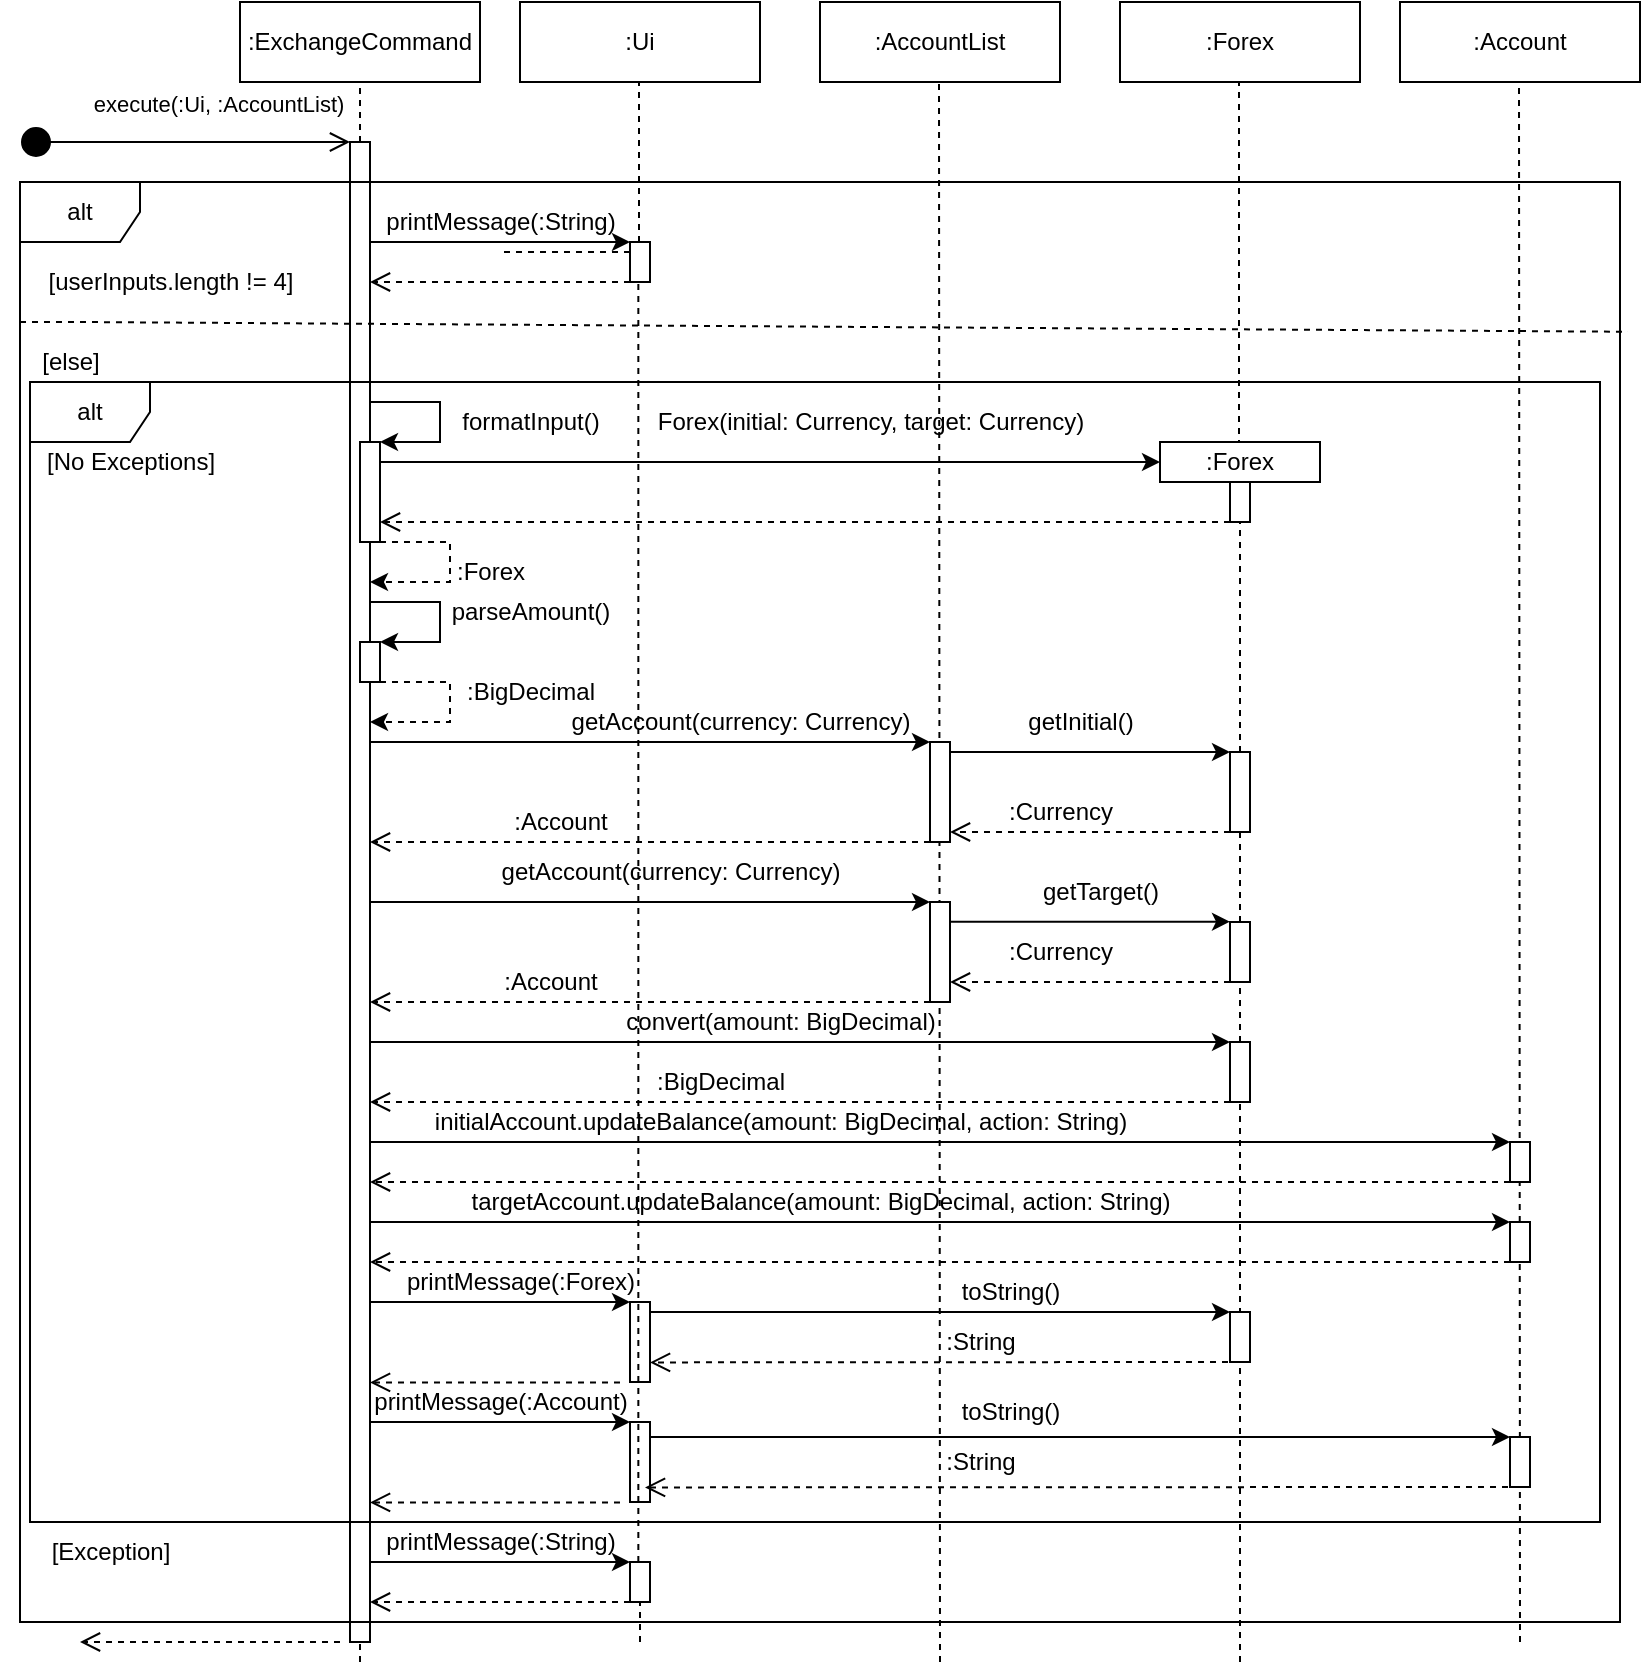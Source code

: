 <mxfile version="21.0.10" type="device"><diagram name="Page-1" id="FXaIAmxQq9gnmO6GGcrJ"><mxGraphModel dx="1714" dy="952" grid="1" gridSize="10" guides="1" tooltips="1" connect="1" arrows="1" fold="1" page="1" pageScale="1" pageWidth="850" pageHeight="1100" math="0" shadow="0"><root><mxCell id="0"/><mxCell id="1" parent="0"/><mxCell id="WY5B-NtZORyX01nTF3CY-1" value=":ExchangeCommand" style="rounded=0;whiteSpace=wrap;html=1;" vertex="1" parent="1"><mxGeometry x="140" y="60" width="120" height="40" as="geometry"/></mxCell><mxCell id="WY5B-NtZORyX01nTF3CY-2" value=":Ui" style="rounded=0;whiteSpace=wrap;html=1;" vertex="1" parent="1"><mxGeometry x="280" y="60" width="120" height="40" as="geometry"/></mxCell><mxCell id="WY5B-NtZORyX01nTF3CY-3" value=":Account" style="rounded=0;whiteSpace=wrap;html=1;" vertex="1" parent="1"><mxGeometry x="720" y="60" width="120" height="40" as="geometry"/></mxCell><mxCell id="WY5B-NtZORyX01nTF3CY-4" value=":AccountList" style="rounded=0;whiteSpace=wrap;html=1;" vertex="1" parent="1"><mxGeometry x="430" y="60" width="120" height="40" as="geometry"/></mxCell><mxCell id="WY5B-NtZORyX01nTF3CY-5" value=":Forex" style="rounded=0;whiteSpace=wrap;html=1;" vertex="1" parent="1"><mxGeometry x="580" y="60" width="120" height="40" as="geometry"/></mxCell><mxCell id="WY5B-NtZORyX01nTF3CY-8" value="" style="endArrow=none;dashed=1;html=1;rounded=0;entryX=0.5;entryY=1;entryDx=0;entryDy=0;" edge="1" parent="1" source="WY5B-NtZORyX01nTF3CY-14" target="WY5B-NtZORyX01nTF3CY-1"><mxGeometry width="50" height="50" relative="1" as="geometry"><mxPoint x="200" y="850" as="sourcePoint"/><mxPoint x="440" y="220" as="targetPoint"/></mxGeometry></mxCell><mxCell id="WY5B-NtZORyX01nTF3CY-9" value="" style="endArrow=none;dashed=1;html=1;rounded=0;entryX=0.5;entryY=1;entryDx=0;entryDy=0;" edge="1" parent="1" source="WY5B-NtZORyX01nTF3CY-21"><mxGeometry width="50" height="50" relative="1" as="geometry"><mxPoint x="340" y="180" as="sourcePoint"/><mxPoint x="339.5" y="100" as="targetPoint"/></mxGeometry></mxCell><mxCell id="WY5B-NtZORyX01nTF3CY-10" value="" style="endArrow=none;dashed=1;html=1;rounded=0;entryX=0.5;entryY=1;entryDx=0;entryDy=0;" edge="1" parent="1"><mxGeometry width="50" height="50" relative="1" as="geometry"><mxPoint x="490" y="890" as="sourcePoint"/><mxPoint x="489.5" y="100" as="targetPoint"/></mxGeometry></mxCell><mxCell id="WY5B-NtZORyX01nTF3CY-11" value="" style="endArrow=none;dashed=1;html=1;rounded=0;entryX=0.5;entryY=1;entryDx=0;entryDy=0;" edge="1" parent="1" source="WY5B-NtZORyX01nTF3CY-37"><mxGeometry width="50" height="50" relative="1" as="geometry"><mxPoint x="639.5" y="850" as="sourcePoint"/><mxPoint x="639.5" y="100" as="targetPoint"/></mxGeometry></mxCell><mxCell id="WY5B-NtZORyX01nTF3CY-12" value="" style="endArrow=none;dashed=1;html=1;rounded=0;entryX=0.5;entryY=1;entryDx=0;entryDy=0;" edge="1" parent="1"><mxGeometry width="50" height="50" relative="1" as="geometry"><mxPoint x="780" y="880" as="sourcePoint"/><mxPoint x="779.5" y="100" as="targetPoint"/></mxGeometry></mxCell><mxCell id="WY5B-NtZORyX01nTF3CY-13" value="execute(:Ui, :AccountList)" style="html=1;verticalAlign=bottom;startArrow=circle;startFill=1;endArrow=open;startSize=6;endSize=8;edgeStyle=elbowEdgeStyle;elbow=vertical;curved=0;rounded=0;" edge="1" parent="1" target="WY5B-NtZORyX01nTF3CY-14"><mxGeometry x="0.199" y="10" width="80" relative="1" as="geometry"><mxPoint x="30" y="130" as="sourcePoint"/><mxPoint x="180" y="130" as="targetPoint"/><mxPoint as="offset"/></mxGeometry></mxCell><mxCell id="WY5B-NtZORyX01nTF3CY-15" value="" style="endArrow=none;dashed=1;html=1;rounded=0;entryX=0.5;entryY=1;entryDx=0;entryDy=0;" edge="1" parent="1" target="WY5B-NtZORyX01nTF3CY-14"><mxGeometry width="50" height="50" relative="1" as="geometry"><mxPoint x="200" y="890" as="sourcePoint"/><mxPoint x="200" y="100" as="targetPoint"/></mxGeometry></mxCell><mxCell id="WY5B-NtZORyX01nTF3CY-14" value="" style="html=1;points=[];perimeter=orthogonalPerimeter;outlineConnect=0;targetShapes=umlLifeline;portConstraint=eastwest;newEdgeStyle={&quot;edgeStyle&quot;:&quot;elbowEdgeStyle&quot;,&quot;elbow&quot;:&quot;vertical&quot;,&quot;curved&quot;:0,&quot;rounded&quot;:0};" vertex="1" parent="1"><mxGeometry x="195" y="130" width="10" height="750" as="geometry"/></mxCell><mxCell id="WY5B-NtZORyX01nTF3CY-16" value="alt" style="shape=umlFrame;whiteSpace=wrap;html=1;pointerEvents=0;" vertex="1" parent="1"><mxGeometry x="30" y="150" width="800" height="720" as="geometry"/></mxCell><mxCell id="WY5B-NtZORyX01nTF3CY-17" value="[userInputs.length != 4]" style="text;html=1;align=center;verticalAlign=middle;resizable=0;points=[];autosize=1;strokeColor=none;fillColor=none;" vertex="1" parent="1"><mxGeometry x="30" y="185" width="150" height="30" as="geometry"/></mxCell><mxCell id="WY5B-NtZORyX01nTF3CY-21" value="" style="html=1;points=[];perimeter=orthogonalPerimeter;outlineConnect=0;targetShapes=umlLifeline;portConstraint=eastwest;newEdgeStyle={&quot;edgeStyle&quot;:&quot;elbowEdgeStyle&quot;,&quot;elbow&quot;:&quot;vertical&quot;,&quot;curved&quot;:0,&quot;rounded&quot;:0};" vertex="1" parent="1"><mxGeometry x="335" y="180" width="10" height="20" as="geometry"/></mxCell><mxCell id="WY5B-NtZORyX01nTF3CY-22" value="" style="endArrow=classic;html=1;rounded=0;" edge="1" parent="1" source="WY5B-NtZORyX01nTF3CY-14" target="WY5B-NtZORyX01nTF3CY-21"><mxGeometry width="50" height="50" relative="1" as="geometry"><mxPoint x="390" y="310" as="sourcePoint"/><mxPoint x="440" y="260" as="targetPoint"/><Array as="points"><mxPoint x="230" y="180"/><mxPoint x="270" y="180"/></Array></mxGeometry></mxCell><mxCell id="WY5B-NtZORyX01nTF3CY-27" value="" style="html=1;verticalAlign=bottom;endArrow=open;dashed=1;endSize=8;edgeStyle=elbowEdgeStyle;elbow=vertical;curved=0;rounded=0;" edge="1" parent="1" source="WY5B-NtZORyX01nTF3CY-21" target="WY5B-NtZORyX01nTF3CY-14"><mxGeometry x="-0.004" relative="1" as="geometry"><mxPoint x="210" y="210" as="targetPoint"/><mxPoint x="500" y="440" as="sourcePoint"/><Array as="points"><mxPoint x="290" y="200"/><mxPoint x="250" y="210"/></Array><mxPoint as="offset"/></mxGeometry></mxCell><mxCell id="WY5B-NtZORyX01nTF3CY-28" value="" style="endArrow=none;dashed=1;html=1;rounded=0;entryX=1.005;entryY=0.104;entryDx=0;entryDy=0;entryPerimeter=0;" edge="1" parent="1" target="WY5B-NtZORyX01nTF3CY-16"><mxGeometry width="50" height="50" relative="1" as="geometry"><mxPoint x="30" y="220" as="sourcePoint"/><mxPoint x="550" y="290" as="targetPoint"/><Array as="points"><mxPoint x="60" y="220"/></Array></mxGeometry></mxCell><mxCell id="WY5B-NtZORyX01nTF3CY-29" value="[else]" style="text;html=1;align=center;verticalAlign=middle;resizable=0;points=[];autosize=1;strokeColor=none;fillColor=none;" vertex="1" parent="1"><mxGeometry x="30" y="225" width="50" height="30" as="geometry"/></mxCell><mxCell id="WY5B-NtZORyX01nTF3CY-31" value="alt" style="shape=umlFrame;whiteSpace=wrap;html=1;pointerEvents=0;" vertex="1" parent="1"><mxGeometry x="35" y="250" width="785" height="570" as="geometry"/></mxCell><mxCell id="WY5B-NtZORyX01nTF3CY-32" value="[No Exceptions]" style="text;html=1;align=center;verticalAlign=middle;resizable=0;points=[];autosize=1;strokeColor=none;fillColor=none;" vertex="1" parent="1"><mxGeometry x="30" y="275" width="110" height="30" as="geometry"/></mxCell><mxCell id="WY5B-NtZORyX01nTF3CY-33" value="" style="html=1;points=[];perimeter=orthogonalPerimeter;outlineConnect=0;targetShapes=umlLifeline;portConstraint=eastwest;newEdgeStyle={&quot;edgeStyle&quot;:&quot;elbowEdgeStyle&quot;,&quot;elbow&quot;:&quot;vertical&quot;,&quot;curved&quot;:0,&quot;rounded&quot;:0};" vertex="1" parent="1"><mxGeometry x="200" y="280" width="10" height="50" as="geometry"/></mxCell><mxCell id="WY5B-NtZORyX01nTF3CY-34" value="" style="endArrow=classic;html=1;rounded=0;" edge="1" parent="1" source="WY5B-NtZORyX01nTF3CY-14" target="WY5B-NtZORyX01nTF3CY-33"><mxGeometry width="50" height="50" relative="1" as="geometry"><mxPoint x="190" y="360" as="sourcePoint"/><mxPoint x="240" y="310" as="targetPoint"/><Array as="points"><mxPoint x="240" y="260"/><mxPoint x="240" y="280"/></Array></mxGeometry></mxCell><mxCell id="WY5B-NtZORyX01nTF3CY-35" value=":Forex" style="rounded=0;whiteSpace=wrap;html=1;" vertex="1" parent="1"><mxGeometry x="600" y="280" width="80" height="20" as="geometry"/></mxCell><mxCell id="WY5B-NtZORyX01nTF3CY-36" value="" style="endArrow=classic;html=1;rounded=0;entryX=0;entryY=0.5;entryDx=0;entryDy=0;" edge="1" parent="1" source="WY5B-NtZORyX01nTF3CY-33" target="WY5B-NtZORyX01nTF3CY-35"><mxGeometry width="50" height="50" relative="1" as="geometry"><mxPoint x="80" y="370" as="sourcePoint"/><mxPoint x="600" y="280" as="targetPoint"/><Array as="points"><mxPoint x="400" y="290"/></Array></mxGeometry></mxCell><mxCell id="WY5B-NtZORyX01nTF3CY-38" value="" style="endArrow=none;dashed=1;html=1;rounded=0;entryX=0.5;entryY=1;entryDx=0;entryDy=0;" edge="1" parent="1" source="WY5B-NtZORyX01nTF3CY-56" target="WY5B-NtZORyX01nTF3CY-37"><mxGeometry width="50" height="50" relative="1" as="geometry"><mxPoint x="639.5" y="850" as="sourcePoint"/><mxPoint x="639.5" y="100" as="targetPoint"/></mxGeometry></mxCell><mxCell id="WY5B-NtZORyX01nTF3CY-37" value="" style="html=1;points=[];perimeter=orthogonalPerimeter;outlineConnect=0;targetShapes=umlLifeline;portConstraint=eastwest;newEdgeStyle={&quot;edgeStyle&quot;:&quot;elbowEdgeStyle&quot;,&quot;elbow&quot;:&quot;vertical&quot;,&quot;curved&quot;:0,&quot;rounded&quot;:0};" vertex="1" parent="1"><mxGeometry x="635" y="300" width="10" height="20" as="geometry"/></mxCell><mxCell id="WY5B-NtZORyX01nTF3CY-39" value="" style="html=1;verticalAlign=bottom;endArrow=open;dashed=1;endSize=8;edgeStyle=elbowEdgeStyle;elbow=vertical;curved=0;rounded=0;" edge="1" parent="1" target="WY5B-NtZORyX01nTF3CY-33"><mxGeometry x="-0.004" relative="1" as="geometry"><mxPoint x="505" y="320" as="targetPoint"/><mxPoint x="635" y="320" as="sourcePoint"/><Array as="points"><mxPoint x="590" y="320"/><mxPoint x="550" y="330"/></Array><mxPoint as="offset"/></mxGeometry></mxCell><mxCell id="WY5B-NtZORyX01nTF3CY-40" value="formatInput()" style="text;html=1;align=center;verticalAlign=middle;resizable=0;points=[];autosize=1;strokeColor=none;fillColor=none;" vertex="1" parent="1"><mxGeometry x="240" y="255" width="90" height="30" as="geometry"/></mxCell><mxCell id="WY5B-NtZORyX01nTF3CY-41" value="Forex(initial: Currency, target: Currency)" style="text;html=1;align=center;verticalAlign=middle;resizable=0;points=[];autosize=1;strokeColor=none;fillColor=none;" vertex="1" parent="1"><mxGeometry x="335" y="255" width="240" height="30" as="geometry"/></mxCell><mxCell id="WY5B-NtZORyX01nTF3CY-44" value="" style="endArrow=classic;html=1;rounded=0;dashed=1;" edge="1" parent="1" target="WY5B-NtZORyX01nTF3CY-14"><mxGeometry width="50" height="50" relative="1" as="geometry"><mxPoint x="210" y="330" as="sourcePoint"/><mxPoint x="215" y="350" as="targetPoint"/><Array as="points"><mxPoint x="245" y="330"/><mxPoint x="245" y="350"/></Array></mxGeometry></mxCell><mxCell id="WY5B-NtZORyX01nTF3CY-46" value="" style="html=1;points=[];perimeter=orthogonalPerimeter;outlineConnect=0;targetShapes=umlLifeline;portConstraint=eastwest;newEdgeStyle={&quot;edgeStyle&quot;:&quot;elbowEdgeStyle&quot;,&quot;elbow&quot;:&quot;vertical&quot;,&quot;curved&quot;:0,&quot;rounded&quot;:0};" vertex="1" parent="1"><mxGeometry x="200" y="380" width="10" height="20" as="geometry"/></mxCell><mxCell id="WY5B-NtZORyX01nTF3CY-47" value="" style="endArrow=classic;html=1;rounded=0;" edge="1" parent="1"><mxGeometry width="50" height="50" relative="1" as="geometry"><mxPoint x="205" y="360" as="sourcePoint"/><mxPoint x="210" y="380" as="targetPoint"/><Array as="points"><mxPoint x="240" y="360"/><mxPoint x="240" y="380"/></Array></mxGeometry></mxCell><mxCell id="WY5B-NtZORyX01nTF3CY-49" value="" style="endArrow=classic;html=1;rounded=0;dashed=1;" edge="1" parent="1"><mxGeometry width="50" height="50" relative="1" as="geometry"><mxPoint x="210" y="400" as="sourcePoint"/><mxPoint x="205" y="420" as="targetPoint"/><Array as="points"><mxPoint x="245" y="400"/><mxPoint x="245" y="420"/></Array></mxGeometry></mxCell><mxCell id="WY5B-NtZORyX01nTF3CY-50" value="parseAmount()" style="text;html=1;align=center;verticalAlign=middle;resizable=0;points=[];autosize=1;strokeColor=none;fillColor=none;" vertex="1" parent="1"><mxGeometry x="235" y="350" width="100" height="30" as="geometry"/></mxCell><mxCell id="WY5B-NtZORyX01nTF3CY-51" value=":BigDecimal" style="text;html=1;align=center;verticalAlign=middle;resizable=0;points=[];autosize=1;strokeColor=none;fillColor=none;" vertex="1" parent="1"><mxGeometry x="240" y="390" width="90" height="30" as="geometry"/></mxCell><mxCell id="WY5B-NtZORyX01nTF3CY-52" value=":Forex" style="text;html=1;align=center;verticalAlign=middle;resizable=0;points=[];autosize=1;strokeColor=none;fillColor=none;" vertex="1" parent="1"><mxGeometry x="235" y="330" width="60" height="30" as="geometry"/></mxCell><mxCell id="WY5B-NtZORyX01nTF3CY-53" value="" style="html=1;points=[];perimeter=orthogonalPerimeter;outlineConnect=0;targetShapes=umlLifeline;portConstraint=eastwest;newEdgeStyle={&quot;edgeStyle&quot;:&quot;elbowEdgeStyle&quot;,&quot;elbow&quot;:&quot;vertical&quot;,&quot;curved&quot;:0,&quot;rounded&quot;:0};" vertex="1" parent="1"><mxGeometry x="485" y="430" width="10" height="50" as="geometry"/></mxCell><mxCell id="WY5B-NtZORyX01nTF3CY-54" value="" style="endArrow=classic;html=1;rounded=0;" edge="1" parent="1" target="WY5B-NtZORyX01nTF3CY-53"><mxGeometry width="50" height="50" relative="1" as="geometry"><mxPoint x="205" y="430" as="sourcePoint"/><mxPoint x="480" y="430" as="targetPoint"/><Array as="points"><mxPoint x="280" y="430"/></Array></mxGeometry></mxCell><mxCell id="WY5B-NtZORyX01nTF3CY-55" value="" style="html=1;verticalAlign=bottom;endArrow=open;dashed=1;endSize=8;edgeStyle=elbowEdgeStyle;elbow=vertical;curved=0;rounded=0;" edge="1" parent="1" target="WY5B-NtZORyX01nTF3CY-14"><mxGeometry x="-0.004" relative="1" as="geometry"><mxPoint x="60" y="480" as="targetPoint"/><mxPoint x="485" y="480" as="sourcePoint"/><Array as="points"><mxPoint x="440" y="480"/><mxPoint x="400" y="490"/></Array><mxPoint as="offset"/></mxGeometry></mxCell><mxCell id="WY5B-NtZORyX01nTF3CY-57" value="" style="endArrow=none;dashed=1;html=1;rounded=0;entryX=0.5;entryY=1;entryDx=0;entryDy=0;" edge="1" parent="1" source="WY5B-NtZORyX01nTF3CY-64" target="WY5B-NtZORyX01nTF3CY-56"><mxGeometry width="50" height="50" relative="1" as="geometry"><mxPoint x="639.5" y="850" as="sourcePoint"/><mxPoint x="640" y="320" as="targetPoint"/></mxGeometry></mxCell><mxCell id="WY5B-NtZORyX01nTF3CY-56" value="" style="html=1;points=[];perimeter=orthogonalPerimeter;outlineConnect=0;targetShapes=umlLifeline;portConstraint=eastwest;newEdgeStyle={&quot;edgeStyle&quot;:&quot;elbowEdgeStyle&quot;,&quot;elbow&quot;:&quot;vertical&quot;,&quot;curved&quot;:0,&quot;rounded&quot;:0};" vertex="1" parent="1"><mxGeometry x="635" y="435" width="10" height="40" as="geometry"/></mxCell><mxCell id="WY5B-NtZORyX01nTF3CY-58" value="" style="endArrow=classic;html=1;rounded=0;" edge="1" parent="1" target="WY5B-NtZORyX01nTF3CY-56"><mxGeometry width="50" height="50" relative="1" as="geometry"><mxPoint x="495" y="435" as="sourcePoint"/><mxPoint x="775" y="435" as="targetPoint"/><Array as="points"><mxPoint x="570" y="435"/></Array></mxGeometry></mxCell><mxCell id="WY5B-NtZORyX01nTF3CY-59" value="" style="html=1;verticalAlign=bottom;endArrow=open;dashed=1;endSize=8;edgeStyle=elbowEdgeStyle;elbow=vertical;curved=0;rounded=0;" edge="1" parent="1" source="WY5B-NtZORyX01nTF3CY-56"><mxGeometry x="-0.004" relative="1" as="geometry"><mxPoint x="495" y="475" as="targetPoint"/><mxPoint x="775" y="475" as="sourcePoint"/><Array as="points"><mxPoint x="630" y="475"/><mxPoint x="690" y="485"/></Array><mxPoint as="offset"/></mxGeometry></mxCell><mxCell id="WY5B-NtZORyX01nTF3CY-60" value="" style="endArrow=classic;html=1;rounded=0;" edge="1" parent="1"><mxGeometry width="50" height="50" relative="1" as="geometry"><mxPoint x="205" y="510.0" as="sourcePoint"/><mxPoint x="485" y="510.0" as="targetPoint"/><Array as="points"><mxPoint x="280" y="510.0"/></Array></mxGeometry></mxCell><mxCell id="WY5B-NtZORyX01nTF3CY-61" value="" style="html=1;points=[];perimeter=orthogonalPerimeter;outlineConnect=0;targetShapes=umlLifeline;portConstraint=eastwest;newEdgeStyle={&quot;edgeStyle&quot;:&quot;elbowEdgeStyle&quot;,&quot;elbow&quot;:&quot;vertical&quot;,&quot;curved&quot;:0,&quot;rounded&quot;:0};" vertex="1" parent="1"><mxGeometry x="485" y="510" width="10" height="50" as="geometry"/></mxCell><mxCell id="WY5B-NtZORyX01nTF3CY-62" value="" style="html=1;verticalAlign=bottom;endArrow=open;dashed=1;endSize=8;edgeStyle=elbowEdgeStyle;elbow=vertical;curved=0;rounded=0;" edge="1" parent="1"><mxGeometry x="-0.004" relative="1" as="geometry"><mxPoint x="205" y="560" as="targetPoint"/><mxPoint x="485" y="560" as="sourcePoint"/><Array as="points"><mxPoint x="440" y="560"/><mxPoint x="400" y="570"/></Array><mxPoint as="offset"/></mxGeometry></mxCell><mxCell id="WY5B-NtZORyX01nTF3CY-63" value="" style="endArrow=classic;html=1;rounded=0;" edge="1" parent="1"><mxGeometry width="50" height="50" relative="1" as="geometry"><mxPoint x="495" y="519.86" as="sourcePoint"/><mxPoint x="635" y="519.86" as="targetPoint"/><Array as="points"><mxPoint x="570" y="519.86"/></Array></mxGeometry></mxCell><mxCell id="WY5B-NtZORyX01nTF3CY-65" value="" style="endArrow=none;dashed=1;html=1;rounded=0;entryX=0.5;entryY=1;entryDx=0;entryDy=0;" edge="1" parent="1" source="WY5B-NtZORyX01nTF3CY-75" target="WY5B-NtZORyX01nTF3CY-64"><mxGeometry width="50" height="50" relative="1" as="geometry"><mxPoint x="639.5" y="850" as="sourcePoint"/><mxPoint x="640" y="475" as="targetPoint"/></mxGeometry></mxCell><mxCell id="WY5B-NtZORyX01nTF3CY-64" value="" style="html=1;points=[];perimeter=orthogonalPerimeter;outlineConnect=0;targetShapes=umlLifeline;portConstraint=eastwest;newEdgeStyle={&quot;edgeStyle&quot;:&quot;elbowEdgeStyle&quot;,&quot;elbow&quot;:&quot;vertical&quot;,&quot;curved&quot;:0,&quot;rounded&quot;:0};" vertex="1" parent="1"><mxGeometry x="635" y="520" width="10" height="30" as="geometry"/></mxCell><mxCell id="WY5B-NtZORyX01nTF3CY-66" value="" style="html=1;verticalAlign=bottom;endArrow=open;dashed=1;endSize=8;edgeStyle=elbowEdgeStyle;elbow=vertical;curved=0;rounded=0;" edge="1" parent="1"><mxGeometry x="-0.004" relative="1" as="geometry"><mxPoint x="495" y="550" as="targetPoint"/><mxPoint x="635" y="550" as="sourcePoint"/><Array as="points"><mxPoint x="630" y="550"/><mxPoint x="690" y="560"/></Array><mxPoint as="offset"/></mxGeometry></mxCell><mxCell id="WY5B-NtZORyX01nTF3CY-67" value="getAccount(currency: Currency)" style="text;html=1;align=center;verticalAlign=middle;resizable=0;points=[];autosize=1;strokeColor=none;fillColor=none;" vertex="1" parent="1"><mxGeometry x="295" y="405" width="190" height="30" as="geometry"/></mxCell><mxCell id="WY5B-NtZORyX01nTF3CY-68" value=":Account" style="text;html=1;align=center;verticalAlign=middle;resizable=0;points=[];autosize=1;strokeColor=none;fillColor=none;" vertex="1" parent="1"><mxGeometry x="265" y="455" width="70" height="30" as="geometry"/></mxCell><mxCell id="WY5B-NtZORyX01nTF3CY-69" value="getAccount(currency: Currency)" style="text;html=1;align=center;verticalAlign=middle;resizable=0;points=[];autosize=1;strokeColor=none;fillColor=none;" vertex="1" parent="1"><mxGeometry x="260" y="480" width="190" height="30" as="geometry"/></mxCell><mxCell id="WY5B-NtZORyX01nTF3CY-70" value=":Account" style="text;html=1;align=center;verticalAlign=middle;resizable=0;points=[];autosize=1;strokeColor=none;fillColor=none;" vertex="1" parent="1"><mxGeometry x="260" y="535" width="70" height="30" as="geometry"/></mxCell><mxCell id="WY5B-NtZORyX01nTF3CY-71" value="getInitial()" style="text;html=1;align=center;verticalAlign=middle;resizable=0;points=[];autosize=1;strokeColor=none;fillColor=none;" vertex="1" parent="1"><mxGeometry x="520" y="405" width="80" height="30" as="geometry"/></mxCell><mxCell id="WY5B-NtZORyX01nTF3CY-72" value="getTarget()" style="text;html=1;align=center;verticalAlign=middle;resizable=0;points=[];autosize=1;strokeColor=none;fillColor=none;" vertex="1" parent="1"><mxGeometry x="530" y="490" width="80" height="30" as="geometry"/></mxCell><mxCell id="WY5B-NtZORyX01nTF3CY-73" value=":Currency" style="text;html=1;align=center;verticalAlign=middle;resizable=0;points=[];autosize=1;strokeColor=none;fillColor=none;" vertex="1" parent="1"><mxGeometry x="510" y="450" width="80" height="30" as="geometry"/></mxCell><mxCell id="WY5B-NtZORyX01nTF3CY-74" value=":Currency" style="text;html=1;align=center;verticalAlign=middle;resizable=0;points=[];autosize=1;strokeColor=none;fillColor=none;" vertex="1" parent="1"><mxGeometry x="510" y="520" width="80" height="30" as="geometry"/></mxCell><mxCell id="WY5B-NtZORyX01nTF3CY-76" value="" style="endArrow=none;dashed=1;html=1;rounded=0;entryX=0.5;entryY=1;entryDx=0;entryDy=0;" edge="1" parent="1" target="WY5B-NtZORyX01nTF3CY-75"><mxGeometry width="50" height="50" relative="1" as="geometry"><mxPoint x="640" y="890" as="sourcePoint"/><mxPoint x="640" y="550" as="targetPoint"/></mxGeometry></mxCell><mxCell id="WY5B-NtZORyX01nTF3CY-75" value="" style="html=1;points=[];perimeter=orthogonalPerimeter;outlineConnect=0;targetShapes=umlLifeline;portConstraint=eastwest;newEdgeStyle={&quot;edgeStyle&quot;:&quot;elbowEdgeStyle&quot;,&quot;elbow&quot;:&quot;vertical&quot;,&quot;curved&quot;:0,&quot;rounded&quot;:0};" vertex="1" parent="1"><mxGeometry x="635" y="580" width="10" height="30" as="geometry"/></mxCell><mxCell id="WY5B-NtZORyX01nTF3CY-78" value="" style="endArrow=classic;html=1;rounded=0;" edge="1" parent="1" source="WY5B-NtZORyX01nTF3CY-14" target="WY5B-NtZORyX01nTF3CY-75"><mxGeometry width="50" height="50" relative="1" as="geometry"><mxPoint x="350" y="580" as="sourcePoint"/><mxPoint x="630" y="580" as="targetPoint"/><Array as="points"><mxPoint x="425" y="580"/></Array></mxGeometry></mxCell><mxCell id="WY5B-NtZORyX01nTF3CY-80" value="convert(amount: BigDecimal)" style="text;html=1;align=center;verticalAlign=middle;resizable=0;points=[];autosize=1;strokeColor=none;fillColor=none;" vertex="1" parent="1"><mxGeometry x="320" y="555" width="180" height="30" as="geometry"/></mxCell><mxCell id="WY5B-NtZORyX01nTF3CY-82" value="" style="html=1;verticalAlign=bottom;endArrow=open;dashed=1;endSize=8;edgeStyle=elbowEdgeStyle;elbow=vertical;curved=0;rounded=0;" edge="1" parent="1" target="WY5B-NtZORyX01nTF3CY-14"><mxGeometry x="-0.004" relative="1" as="geometry"><mxPoint x="355" y="610" as="targetPoint"/><mxPoint x="635" y="610" as="sourcePoint"/><Array as="points"><mxPoint x="590" y="610"/><mxPoint x="550" y="620"/></Array><mxPoint as="offset"/></mxGeometry></mxCell><mxCell id="WY5B-NtZORyX01nTF3CY-83" value=":BigDecimal" style="text;html=1;align=center;verticalAlign=middle;resizable=0;points=[];autosize=1;strokeColor=none;fillColor=none;" vertex="1" parent="1"><mxGeometry x="335" y="585" width="90" height="30" as="geometry"/></mxCell><mxCell id="WY5B-NtZORyX01nTF3CY-84" value="" style="html=1;points=[];perimeter=orthogonalPerimeter;outlineConnect=0;targetShapes=umlLifeline;portConstraint=eastwest;newEdgeStyle={&quot;edgeStyle&quot;:&quot;elbowEdgeStyle&quot;,&quot;elbow&quot;:&quot;vertical&quot;,&quot;curved&quot;:0,&quot;rounded&quot;:0};" vertex="1" parent="1"><mxGeometry x="775" y="630" width="10" height="20" as="geometry"/></mxCell><mxCell id="WY5B-NtZORyX01nTF3CY-86" value="" style="endArrow=classic;html=1;rounded=0;" edge="1" parent="1" source="WY5B-NtZORyX01nTF3CY-14" target="WY5B-NtZORyX01nTF3CY-84"><mxGeometry width="50" height="50" relative="1" as="geometry"><mxPoint x="205" y="640" as="sourcePoint"/><mxPoint x="635" y="640" as="targetPoint"/><Array as="points"><mxPoint x="230" y="630"/><mxPoint x="610" y="630"/></Array></mxGeometry></mxCell><mxCell id="WY5B-NtZORyX01nTF3CY-88" value="" style="html=1;verticalAlign=bottom;endArrow=open;dashed=1;endSize=8;edgeStyle=elbowEdgeStyle;elbow=vertical;curved=0;rounded=0;" edge="1" parent="1" target="WY5B-NtZORyX01nTF3CY-14"><mxGeometry x="-0.004" relative="1" as="geometry"><mxPoint x="495" y="660" as="targetPoint"/><mxPoint x="775" y="650" as="sourcePoint"/><Array as="points"><mxPoint x="680" y="650"/><mxPoint x="730" y="660"/><mxPoint x="690" y="670"/></Array><mxPoint as="offset"/></mxGeometry></mxCell><mxCell id="WY5B-NtZORyX01nTF3CY-90" value="initialAccount.updateBalance(amount: BigDecimal, action: String)" style="text;html=1;align=center;verticalAlign=middle;resizable=0;points=[];autosize=1;strokeColor=none;fillColor=none;" vertex="1" parent="1"><mxGeometry x="225" y="605" width="370" height="30" as="geometry"/></mxCell><mxCell id="WY5B-NtZORyX01nTF3CY-91" value="" style="endArrow=classic;html=1;rounded=0;" edge="1" parent="1"><mxGeometry width="50" height="50" relative="1" as="geometry"><mxPoint x="205" y="670" as="sourcePoint"/><mxPoint x="775" y="670" as="targetPoint"/><Array as="points"><mxPoint x="230" y="670"/><mxPoint x="610" y="670"/></Array></mxGeometry></mxCell><mxCell id="WY5B-NtZORyX01nTF3CY-92" value="" style="html=1;points=[];perimeter=orthogonalPerimeter;outlineConnect=0;targetShapes=umlLifeline;portConstraint=eastwest;newEdgeStyle={&quot;edgeStyle&quot;:&quot;elbowEdgeStyle&quot;,&quot;elbow&quot;:&quot;vertical&quot;,&quot;curved&quot;:0,&quot;rounded&quot;:0};" vertex="1" parent="1"><mxGeometry x="775" y="670" width="10" height="20" as="geometry"/></mxCell><mxCell id="WY5B-NtZORyX01nTF3CY-93" value="" style="html=1;verticalAlign=bottom;endArrow=open;dashed=1;endSize=8;edgeStyle=elbowEdgeStyle;elbow=vertical;curved=0;rounded=0;" edge="1" parent="1"><mxGeometry x="-0.004" relative="1" as="geometry"><mxPoint x="205" y="690" as="targetPoint"/><mxPoint x="775" y="690" as="sourcePoint"/><Array as="points"><mxPoint x="680" y="690"/><mxPoint x="730" y="700"/><mxPoint x="690" y="710"/></Array><mxPoint as="offset"/></mxGeometry></mxCell><mxCell id="WY5B-NtZORyX01nTF3CY-97" value="targetAccount.updateBalance(amount: BigDecimal, action: String)" style="text;html=1;align=center;verticalAlign=middle;resizable=0;points=[];autosize=1;strokeColor=none;fillColor=none;" vertex="1" parent="1"><mxGeometry x="245" y="645" width="370" height="30" as="geometry"/></mxCell><mxCell id="WY5B-NtZORyX01nTF3CY-98" value="" style="endArrow=classic;html=1;rounded=0;" edge="1" parent="1" target="WY5B-NtZORyX01nTF3CY-99"><mxGeometry width="50" height="50" relative="1" as="geometry"><mxPoint x="205" y="710" as="sourcePoint"/><mxPoint x="300" y="710" as="targetPoint"/><Array as="points"><mxPoint x="280" y="710"/></Array></mxGeometry></mxCell><mxCell id="WY5B-NtZORyX01nTF3CY-99" value="" style="html=1;points=[];perimeter=orthogonalPerimeter;outlineConnect=0;targetShapes=umlLifeline;portConstraint=eastwest;newEdgeStyle={&quot;edgeStyle&quot;:&quot;elbowEdgeStyle&quot;,&quot;elbow&quot;:&quot;vertical&quot;,&quot;curved&quot;:0,&quot;rounded&quot;:0};" vertex="1" parent="1"><mxGeometry x="335" y="710" width="10" height="40" as="geometry"/></mxCell><mxCell id="WY5B-NtZORyX01nTF3CY-101" value="printMessage(:Forex)" style="text;html=1;align=center;verticalAlign=middle;resizable=0;points=[];autosize=1;strokeColor=none;fillColor=none;" vertex="1" parent="1"><mxGeometry x="210" y="685" width="140" height="30" as="geometry"/></mxCell><mxCell id="WY5B-NtZORyX01nTF3CY-102" value="" style="endArrow=classic;html=1;rounded=0;" edge="1" parent="1" target="WY5B-NtZORyX01nTF3CY-103"><mxGeometry width="50" height="50" relative="1" as="geometry"><mxPoint x="345" y="715" as="sourcePoint"/><mxPoint x="625" y="715" as="targetPoint"/><Array as="points"><mxPoint x="420" y="715"/></Array></mxGeometry></mxCell><mxCell id="WY5B-NtZORyX01nTF3CY-103" value="" style="html=1;points=[];perimeter=orthogonalPerimeter;outlineConnect=0;targetShapes=umlLifeline;portConstraint=eastwest;newEdgeStyle={&quot;edgeStyle&quot;:&quot;elbowEdgeStyle&quot;,&quot;elbow&quot;:&quot;vertical&quot;,&quot;curved&quot;:0,&quot;rounded&quot;:0};" vertex="1" parent="1"><mxGeometry x="635" y="715" width="10" height="25" as="geometry"/></mxCell><mxCell id="WY5B-NtZORyX01nTF3CY-104" value="" style="html=1;verticalAlign=bottom;endArrow=open;dashed=1;endSize=8;edgeStyle=elbowEdgeStyle;elbow=vertical;curved=0;rounded=0;" edge="1" parent="1"><mxGeometry x="-0.004" relative="1" as="geometry"><mxPoint x="345" y="740" as="targetPoint"/><mxPoint x="640" y="740" as="sourcePoint"/><Array as="points"><mxPoint x="545" y="740.2"/><mxPoint x="595" y="750.2"/><mxPoint x="555" y="760.2"/></Array><mxPoint as="offset"/></mxGeometry></mxCell><mxCell id="WY5B-NtZORyX01nTF3CY-105" value="" style="html=1;verticalAlign=bottom;endArrow=open;dashed=1;endSize=8;edgeStyle=elbowEdgeStyle;elbow=vertical;curved=0;rounded=0;" edge="1" parent="1"><mxGeometry x="-0.004" relative="1" as="geometry"><mxPoint x="205" y="750" as="targetPoint"/><mxPoint x="330" y="750.2" as="sourcePoint"/><Array as="points"><mxPoint x="235" y="750.2"/><mxPoint x="285" y="760.2"/><mxPoint x="245" y="770.2"/></Array><mxPoint as="offset"/></mxGeometry></mxCell><mxCell id="WY5B-NtZORyX01nTF3CY-109" value="toString()" style="text;html=1;align=center;verticalAlign=middle;resizable=0;points=[];autosize=1;strokeColor=none;fillColor=none;" vertex="1" parent="1"><mxGeometry x="490" y="690" width="70" height="30" as="geometry"/></mxCell><mxCell id="WY5B-NtZORyX01nTF3CY-110" value=":String" style="text;html=1;align=center;verticalAlign=middle;resizable=0;points=[];autosize=1;strokeColor=none;fillColor=none;" vertex="1" parent="1"><mxGeometry x="480" y="715" width="60" height="30" as="geometry"/></mxCell><mxCell id="WY5B-NtZORyX01nTF3CY-112" value="" style="endArrow=classic;html=1;rounded=0;" edge="1" parent="1"><mxGeometry width="50" height="50" relative="1" as="geometry"><mxPoint x="205" y="770" as="sourcePoint"/><mxPoint x="335" y="770" as="targetPoint"/><Array as="points"><mxPoint x="280" y="770"/></Array></mxGeometry></mxCell><mxCell id="WY5B-NtZORyX01nTF3CY-111" value="" style="html=1;points=[];perimeter=orthogonalPerimeter;outlineConnect=0;targetShapes=umlLifeline;portConstraint=eastwest;newEdgeStyle={&quot;edgeStyle&quot;:&quot;elbowEdgeStyle&quot;,&quot;elbow&quot;:&quot;vertical&quot;,&quot;curved&quot;:0,&quot;rounded&quot;:0};" vertex="1" parent="1"><mxGeometry x="335" y="770" width="10" height="40" as="geometry"/></mxCell><mxCell id="WY5B-NtZORyX01nTF3CY-113" value="" style="html=1;verticalAlign=bottom;endArrow=open;dashed=1;endSize=8;edgeStyle=elbowEdgeStyle;elbow=vertical;curved=0;rounded=0;" edge="1" parent="1"><mxGeometry x="-0.004" relative="1" as="geometry"><mxPoint x="205" y="810" as="targetPoint"/><mxPoint x="330" y="810.2" as="sourcePoint"/><Array as="points"><mxPoint x="235" y="810.2"/><mxPoint x="285" y="820.2"/><mxPoint x="245" y="830.2"/></Array><mxPoint as="offset"/></mxGeometry></mxCell><mxCell id="WY5B-NtZORyX01nTF3CY-114" value="" style="html=1;points=[];perimeter=orthogonalPerimeter;outlineConnect=0;targetShapes=umlLifeline;portConstraint=eastwest;newEdgeStyle={&quot;edgeStyle&quot;:&quot;elbowEdgeStyle&quot;,&quot;elbow&quot;:&quot;vertical&quot;,&quot;curved&quot;:0,&quot;rounded&quot;:0};" vertex="1" parent="1"><mxGeometry x="775" y="777.5" width="10" height="25" as="geometry"/></mxCell><mxCell id="WY5B-NtZORyX01nTF3CY-115" value="" style="endArrow=classic;html=1;rounded=0;" edge="1" parent="1" source="WY5B-NtZORyX01nTF3CY-111"><mxGeometry width="50" height="50" relative="1" as="geometry"><mxPoint x="485" y="777.5" as="sourcePoint"/><mxPoint x="775" y="777.5" as="targetPoint"/><Array as="points"><mxPoint x="560" y="777.5"/></Array></mxGeometry></mxCell><mxCell id="WY5B-NtZORyX01nTF3CY-116" value="" style="html=1;verticalAlign=bottom;endArrow=open;dashed=1;endSize=8;edgeStyle=elbowEdgeStyle;elbow=vertical;curved=0;rounded=0;" edge="1" parent="1" source="WY5B-NtZORyX01nTF3CY-114"><mxGeometry x="-0.004" relative="1" as="geometry"><mxPoint x="342.5" y="802.5" as="targetPoint"/><mxPoint x="637.5" y="802.5" as="sourcePoint"/><Array as="points"><mxPoint x="542.5" y="802.7"/><mxPoint x="592.5" y="812.7"/><mxPoint x="552.5" y="822.7"/></Array><mxPoint as="offset"/></mxGeometry></mxCell><mxCell id="WY5B-NtZORyX01nTF3CY-117" value="printMessage(:Account)" style="text;html=1;align=center;verticalAlign=middle;resizable=0;points=[];autosize=1;strokeColor=none;fillColor=none;" vertex="1" parent="1"><mxGeometry x="195" y="745" width="150" height="30" as="geometry"/></mxCell><mxCell id="WY5B-NtZORyX01nTF3CY-118" value="toString()" style="text;html=1;align=center;verticalAlign=middle;resizable=0;points=[];autosize=1;strokeColor=none;fillColor=none;" vertex="1" parent="1"><mxGeometry x="490" y="750" width="70" height="30" as="geometry"/></mxCell><mxCell id="WY5B-NtZORyX01nTF3CY-119" value=":String" style="text;html=1;align=center;verticalAlign=middle;resizable=0;points=[];autosize=1;strokeColor=none;fillColor=none;" vertex="1" parent="1"><mxGeometry x="480" y="775" width="60" height="30" as="geometry"/></mxCell><mxCell id="WY5B-NtZORyX01nTF3CY-122" value="[Exception]" style="text;html=1;align=center;verticalAlign=middle;resizable=0;points=[];autosize=1;strokeColor=none;fillColor=none;" vertex="1" parent="1"><mxGeometry x="35" y="820" width="80" height="30" as="geometry"/></mxCell><mxCell id="WY5B-NtZORyX01nTF3CY-124" value="" style="endArrow=none;dashed=1;html=1;rounded=0;entryX=0.5;entryY=1;entryDx=0;entryDy=0;" edge="1" parent="1" source="WY5B-NtZORyX01nTF3CY-126"><mxGeometry width="50" height="50" relative="1" as="geometry"><mxPoint x="339.17" y="910" as="sourcePoint"/><mxPoint x="339.17" y="200" as="targetPoint"/></mxGeometry></mxCell><mxCell id="WY5B-NtZORyX01nTF3CY-125" value="" style="endArrow=classic;html=1;rounded=0;" edge="1" parent="1"><mxGeometry width="50" height="50" relative="1" as="geometry"><mxPoint x="205" y="840" as="sourcePoint"/><mxPoint x="335" y="840" as="targetPoint"/><Array as="points"><mxPoint x="230" y="840"/><mxPoint x="270" y="840"/></Array></mxGeometry></mxCell><mxCell id="WY5B-NtZORyX01nTF3CY-127" value="" style="endArrow=none;dashed=1;html=1;rounded=0;entryX=0.5;entryY=1;entryDx=0;entryDy=0;" edge="1" parent="1" target="WY5B-NtZORyX01nTF3CY-126"><mxGeometry width="50" height="50" relative="1" as="geometry"><mxPoint x="340" y="880" as="sourcePoint"/><mxPoint x="339.17" y="200" as="targetPoint"/></mxGeometry></mxCell><mxCell id="WY5B-NtZORyX01nTF3CY-126" value="" style="html=1;points=[];perimeter=orthogonalPerimeter;outlineConnect=0;targetShapes=umlLifeline;portConstraint=eastwest;newEdgeStyle={&quot;edgeStyle&quot;:&quot;elbowEdgeStyle&quot;,&quot;elbow&quot;:&quot;vertical&quot;,&quot;curved&quot;:0,&quot;rounded&quot;:0};" vertex="1" parent="1"><mxGeometry x="335" y="840" width="10" height="20" as="geometry"/></mxCell><mxCell id="WY5B-NtZORyX01nTF3CY-129" value="" style="html=1;verticalAlign=bottom;endArrow=open;dashed=1;endSize=8;edgeStyle=elbowEdgeStyle;elbow=vertical;curved=0;rounded=0;" edge="1" parent="1"><mxGeometry x="-0.004" relative="1" as="geometry"><mxPoint x="205" y="860" as="targetPoint"/><mxPoint x="335" y="860" as="sourcePoint"/><Array as="points"><mxPoint x="290" y="860"/><mxPoint x="250" y="870"/></Array><mxPoint as="offset"/></mxGeometry></mxCell><mxCell id="WY5B-NtZORyX01nTF3CY-132" value="" style="endArrow=none;dashed=1;html=1;rounded=0;entryX=0.5;entryY=1;entryDx=0;entryDy=0;" edge="1" parent="1" source="WY5B-NtZORyX01nTF3CY-21" target="WY5B-NtZORyX01nTF3CY-130"><mxGeometry width="50" height="50" relative="1" as="geometry"><mxPoint x="340" y="180" as="sourcePoint"/><mxPoint x="339.5" y="100" as="targetPoint"/></mxGeometry></mxCell><mxCell id="WY5B-NtZORyX01nTF3CY-130" value="printMessage(:String)" style="text;html=1;align=center;verticalAlign=middle;resizable=0;points=[];autosize=1;strokeColor=none;fillColor=none;" vertex="1" parent="1"><mxGeometry x="200" y="155" width="140" height="30" as="geometry"/></mxCell><mxCell id="WY5B-NtZORyX01nTF3CY-139" value="printMessage(:String)" style="text;html=1;align=center;verticalAlign=middle;resizable=0;points=[];autosize=1;strokeColor=none;fillColor=none;" vertex="1" parent="1"><mxGeometry x="200" y="815" width="140" height="30" as="geometry"/></mxCell><mxCell id="WY5B-NtZORyX01nTF3CY-140" value="" style="html=1;verticalAlign=bottom;endArrow=open;dashed=1;endSize=8;edgeStyle=elbowEdgeStyle;elbow=vertical;curved=0;rounded=0;" edge="1" parent="1"><mxGeometry x="-0.004" relative="1" as="geometry"><mxPoint x="60" y="880" as="targetPoint"/><mxPoint x="190" y="880" as="sourcePoint"/><Array as="points"><mxPoint x="145" y="880"/><mxPoint x="105" y="890"/></Array><mxPoint as="offset"/></mxGeometry></mxCell></root></mxGraphModel></diagram></mxfile>